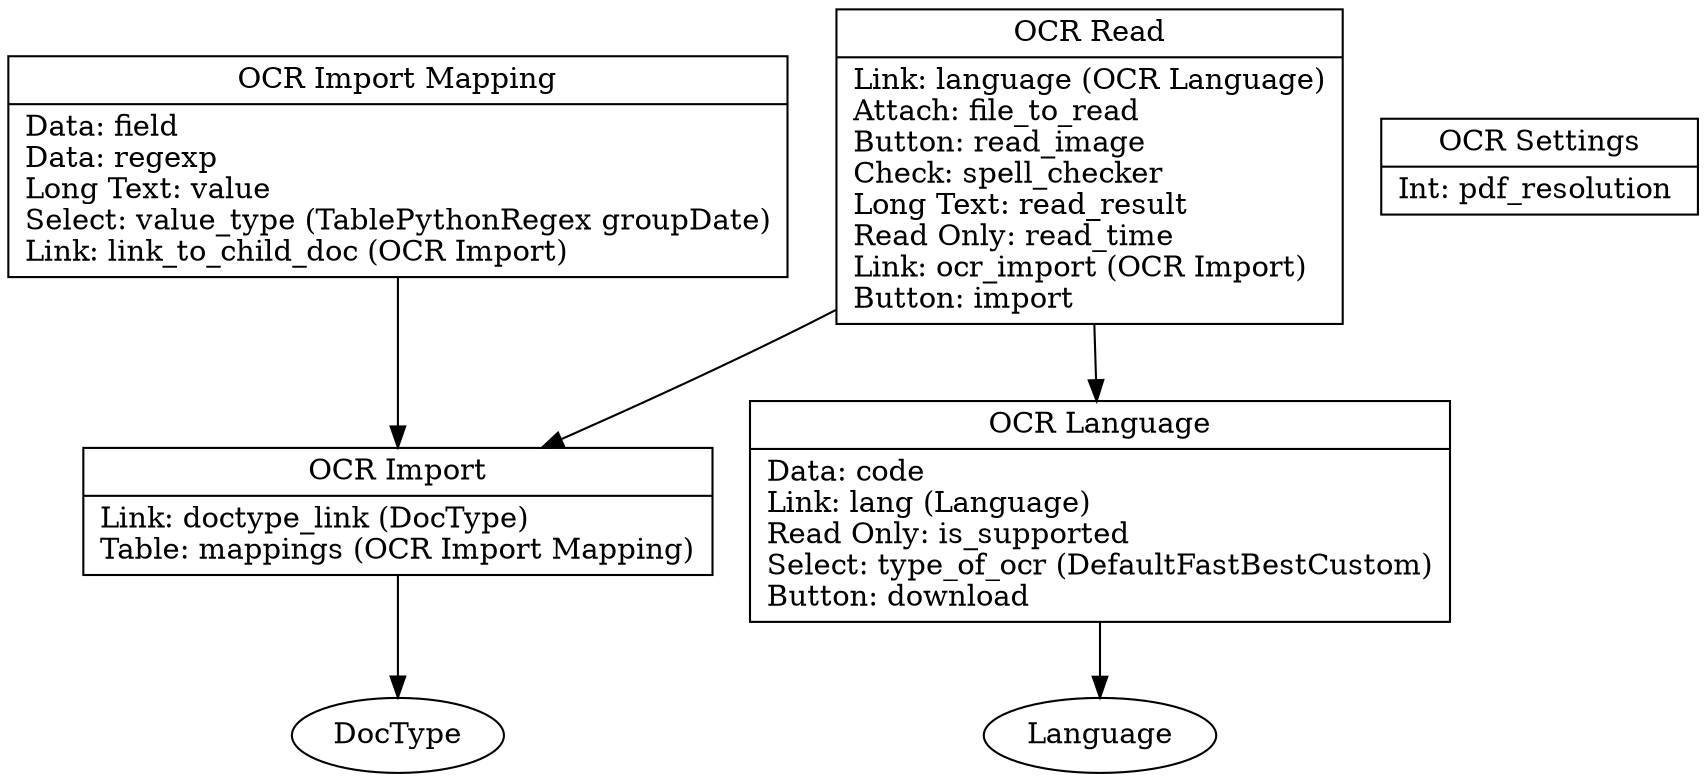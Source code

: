 // Doctype UML
digraph {
	"OCR Import Mapping" [label="{OCR Import Mapping|Data: field \lData: regexp \lLong Text: value \lSelect: value_type (Table
Python
Regex group
Date)\lLink: link_to_child_doc (OCR Import)\l}" shape=record]
	"OCR Import Mapping" -> "OCR Import"
	"OCR Settings" [label="{OCR Settings|Int: pdf_resolution \l}" shape=record]
	"OCR Import" [label="{OCR Import|Link: doctype_link (DocType)\lTable: mappings (OCR Import Mapping)\l}" shape=record]
	"OCR Import" -> DocType
	"OCR Read" [label="{OCR Read|Link: language (OCR Language)\lAttach: file_to_read \lButton: read_image \lCheck: spell_checker \lLong Text: read_result \lRead Only: read_time \lLink: ocr_import (OCR Import)\lButton: import \l}" shape=record]
	"OCR Read" -> "OCR Language"
	"OCR Read" -> "OCR Import"
	"OCR Language" [label="{OCR Language|Data: code \lLink: lang (Language)\lRead Only: is_supported \lSelect: type_of_ocr (Default
Fast
Best
Custom)\lButton: download \l}" shape=record]
	"OCR Language" -> Language
}
